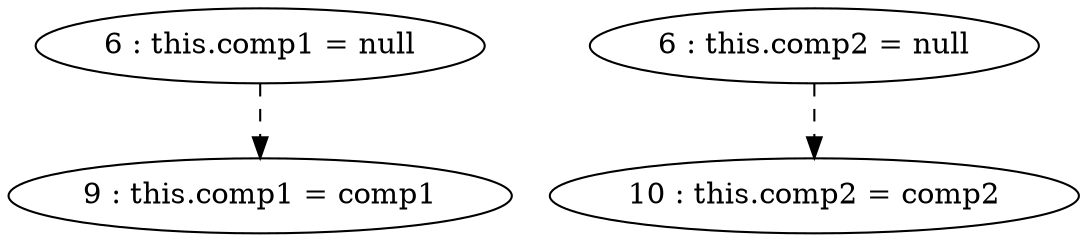 digraph G {
"6 : this.comp1 = null"
"6 : this.comp1 = null" -> "9 : this.comp1 = comp1" [style=dashed]
"6 : this.comp2 = null"
"6 : this.comp2 = null" -> "10 : this.comp2 = comp2" [style=dashed]
"9 : this.comp1 = comp1"
"10 : this.comp2 = comp2"
}